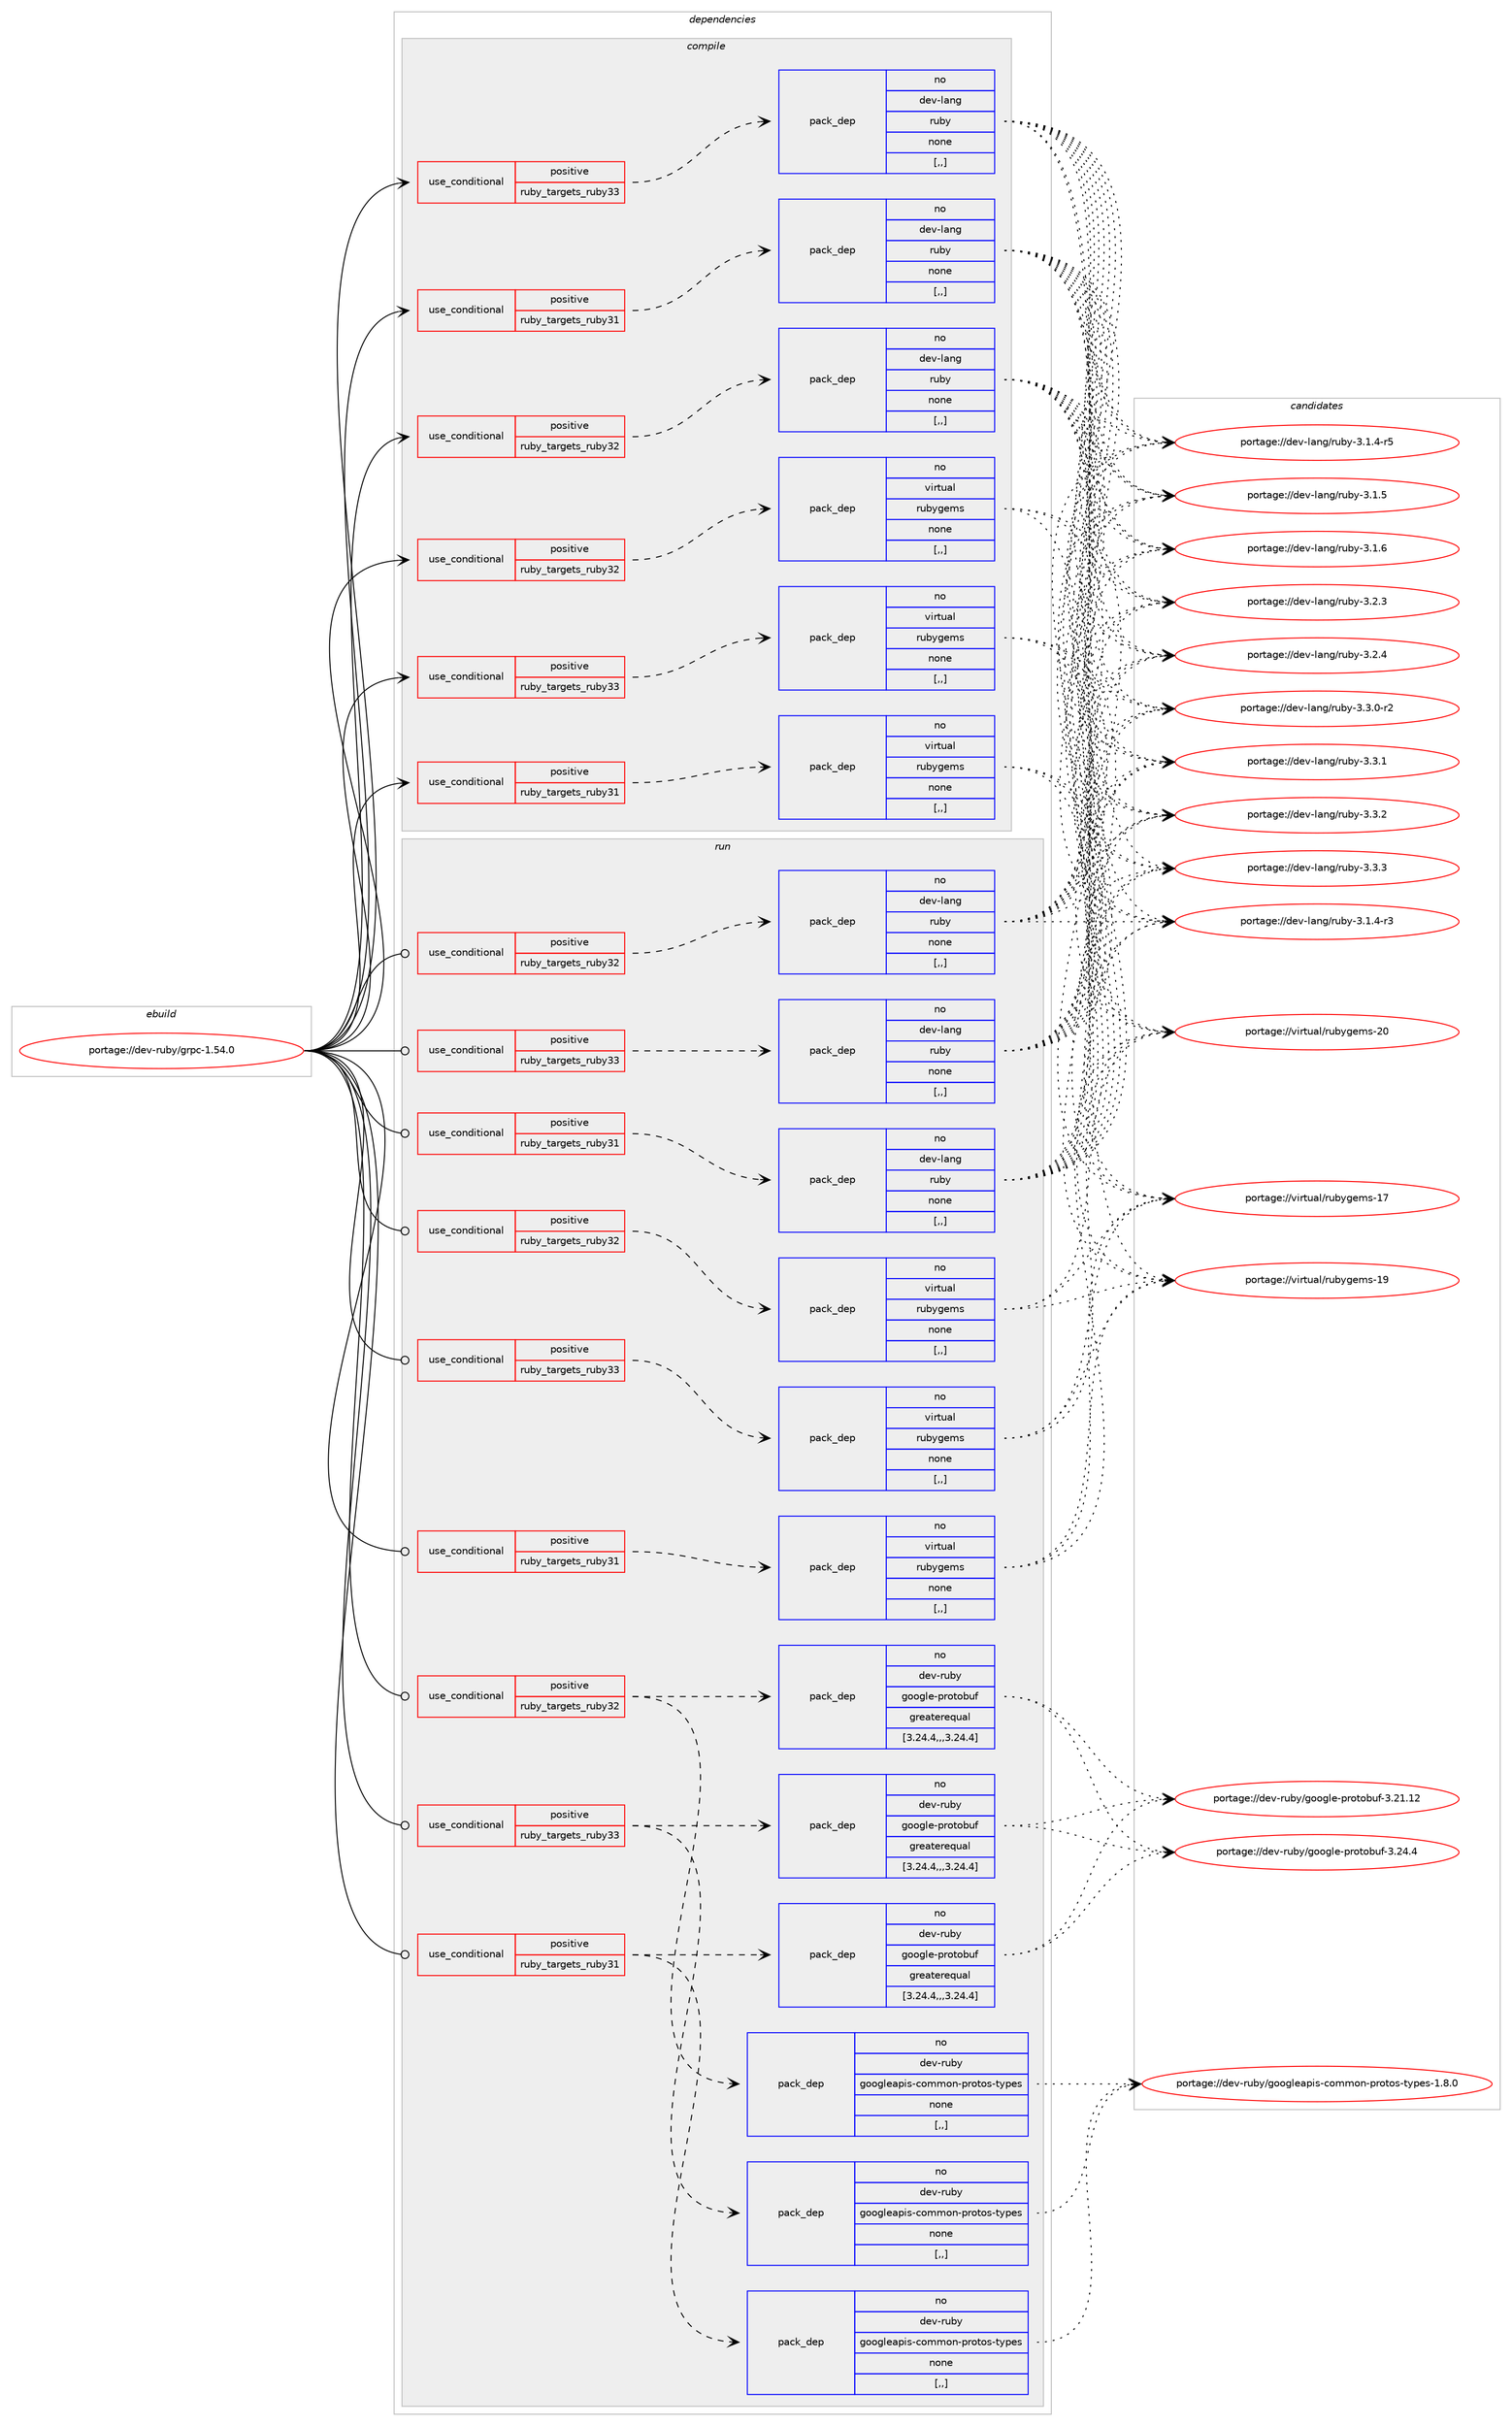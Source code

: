 digraph prolog {

# *************
# Graph options
# *************

newrank=true;
concentrate=true;
compound=true;
graph [rankdir=LR,fontname=Helvetica,fontsize=10,ranksep=1.5];#, ranksep=2.5, nodesep=0.2];
edge  [arrowhead=vee];
node  [fontname=Helvetica,fontsize=10];

# **********
# The ebuild
# **********

subgraph cluster_leftcol {
color=gray;
rank=same;
label=<<i>ebuild</i>>;
id [label="portage://dev-ruby/grpc-1.54.0", color=red, width=4, href="../dev-ruby/grpc-1.54.0.svg"];
}

# ****************
# The dependencies
# ****************

subgraph cluster_midcol {
color=gray;
label=<<i>dependencies</i>>;
subgraph cluster_compile {
fillcolor="#eeeeee";
style=filled;
label=<<i>compile</i>>;
subgraph cond47149 {
dependency181324 [label=<<TABLE BORDER="0" CELLBORDER="1" CELLSPACING="0" CELLPADDING="4"><TR><TD ROWSPAN="3" CELLPADDING="10">use_conditional</TD></TR><TR><TD>positive</TD></TR><TR><TD>ruby_targets_ruby31</TD></TR></TABLE>>, shape=none, color=red];
subgraph pack132878 {
dependency181325 [label=<<TABLE BORDER="0" CELLBORDER="1" CELLSPACING="0" CELLPADDING="4" WIDTH="220"><TR><TD ROWSPAN="6" CELLPADDING="30">pack_dep</TD></TR><TR><TD WIDTH="110">no</TD></TR><TR><TD>dev-lang</TD></TR><TR><TD>ruby</TD></TR><TR><TD>none</TD></TR><TR><TD>[,,]</TD></TR></TABLE>>, shape=none, color=blue];
}
dependency181324:e -> dependency181325:w [weight=20,style="dashed",arrowhead="vee"];
}
id:e -> dependency181324:w [weight=20,style="solid",arrowhead="vee"];
subgraph cond47150 {
dependency181326 [label=<<TABLE BORDER="0" CELLBORDER="1" CELLSPACING="0" CELLPADDING="4"><TR><TD ROWSPAN="3" CELLPADDING="10">use_conditional</TD></TR><TR><TD>positive</TD></TR><TR><TD>ruby_targets_ruby31</TD></TR></TABLE>>, shape=none, color=red];
subgraph pack132879 {
dependency181327 [label=<<TABLE BORDER="0" CELLBORDER="1" CELLSPACING="0" CELLPADDING="4" WIDTH="220"><TR><TD ROWSPAN="6" CELLPADDING="30">pack_dep</TD></TR><TR><TD WIDTH="110">no</TD></TR><TR><TD>virtual</TD></TR><TR><TD>rubygems</TD></TR><TR><TD>none</TD></TR><TR><TD>[,,]</TD></TR></TABLE>>, shape=none, color=blue];
}
dependency181326:e -> dependency181327:w [weight=20,style="dashed",arrowhead="vee"];
}
id:e -> dependency181326:w [weight=20,style="solid",arrowhead="vee"];
subgraph cond47151 {
dependency181328 [label=<<TABLE BORDER="0" CELLBORDER="1" CELLSPACING="0" CELLPADDING="4"><TR><TD ROWSPAN="3" CELLPADDING="10">use_conditional</TD></TR><TR><TD>positive</TD></TR><TR><TD>ruby_targets_ruby32</TD></TR></TABLE>>, shape=none, color=red];
subgraph pack132880 {
dependency181329 [label=<<TABLE BORDER="0" CELLBORDER="1" CELLSPACING="0" CELLPADDING="4" WIDTH="220"><TR><TD ROWSPAN="6" CELLPADDING="30">pack_dep</TD></TR><TR><TD WIDTH="110">no</TD></TR><TR><TD>dev-lang</TD></TR><TR><TD>ruby</TD></TR><TR><TD>none</TD></TR><TR><TD>[,,]</TD></TR></TABLE>>, shape=none, color=blue];
}
dependency181328:e -> dependency181329:w [weight=20,style="dashed",arrowhead="vee"];
}
id:e -> dependency181328:w [weight=20,style="solid",arrowhead="vee"];
subgraph cond47152 {
dependency181330 [label=<<TABLE BORDER="0" CELLBORDER="1" CELLSPACING="0" CELLPADDING="4"><TR><TD ROWSPAN="3" CELLPADDING="10">use_conditional</TD></TR><TR><TD>positive</TD></TR><TR><TD>ruby_targets_ruby32</TD></TR></TABLE>>, shape=none, color=red];
subgraph pack132881 {
dependency181331 [label=<<TABLE BORDER="0" CELLBORDER="1" CELLSPACING="0" CELLPADDING="4" WIDTH="220"><TR><TD ROWSPAN="6" CELLPADDING="30">pack_dep</TD></TR><TR><TD WIDTH="110">no</TD></TR><TR><TD>virtual</TD></TR><TR><TD>rubygems</TD></TR><TR><TD>none</TD></TR><TR><TD>[,,]</TD></TR></TABLE>>, shape=none, color=blue];
}
dependency181330:e -> dependency181331:w [weight=20,style="dashed",arrowhead="vee"];
}
id:e -> dependency181330:w [weight=20,style="solid",arrowhead="vee"];
subgraph cond47153 {
dependency181332 [label=<<TABLE BORDER="0" CELLBORDER="1" CELLSPACING="0" CELLPADDING="4"><TR><TD ROWSPAN="3" CELLPADDING="10">use_conditional</TD></TR><TR><TD>positive</TD></TR><TR><TD>ruby_targets_ruby33</TD></TR></TABLE>>, shape=none, color=red];
subgraph pack132882 {
dependency181333 [label=<<TABLE BORDER="0" CELLBORDER="1" CELLSPACING="0" CELLPADDING="4" WIDTH="220"><TR><TD ROWSPAN="6" CELLPADDING="30">pack_dep</TD></TR><TR><TD WIDTH="110">no</TD></TR><TR><TD>dev-lang</TD></TR><TR><TD>ruby</TD></TR><TR><TD>none</TD></TR><TR><TD>[,,]</TD></TR></TABLE>>, shape=none, color=blue];
}
dependency181332:e -> dependency181333:w [weight=20,style="dashed",arrowhead="vee"];
}
id:e -> dependency181332:w [weight=20,style="solid",arrowhead="vee"];
subgraph cond47154 {
dependency181334 [label=<<TABLE BORDER="0" CELLBORDER="1" CELLSPACING="0" CELLPADDING="4"><TR><TD ROWSPAN="3" CELLPADDING="10">use_conditional</TD></TR><TR><TD>positive</TD></TR><TR><TD>ruby_targets_ruby33</TD></TR></TABLE>>, shape=none, color=red];
subgraph pack132883 {
dependency181335 [label=<<TABLE BORDER="0" CELLBORDER="1" CELLSPACING="0" CELLPADDING="4" WIDTH="220"><TR><TD ROWSPAN="6" CELLPADDING="30">pack_dep</TD></TR><TR><TD WIDTH="110">no</TD></TR><TR><TD>virtual</TD></TR><TR><TD>rubygems</TD></TR><TR><TD>none</TD></TR><TR><TD>[,,]</TD></TR></TABLE>>, shape=none, color=blue];
}
dependency181334:e -> dependency181335:w [weight=20,style="dashed",arrowhead="vee"];
}
id:e -> dependency181334:w [weight=20,style="solid",arrowhead="vee"];
}
subgraph cluster_compileandrun {
fillcolor="#eeeeee";
style=filled;
label=<<i>compile and run</i>>;
}
subgraph cluster_run {
fillcolor="#eeeeee";
style=filled;
label=<<i>run</i>>;
subgraph cond47155 {
dependency181336 [label=<<TABLE BORDER="0" CELLBORDER="1" CELLSPACING="0" CELLPADDING="4"><TR><TD ROWSPAN="3" CELLPADDING="10">use_conditional</TD></TR><TR><TD>positive</TD></TR><TR><TD>ruby_targets_ruby31</TD></TR></TABLE>>, shape=none, color=red];
subgraph pack132884 {
dependency181337 [label=<<TABLE BORDER="0" CELLBORDER="1" CELLSPACING="0" CELLPADDING="4" WIDTH="220"><TR><TD ROWSPAN="6" CELLPADDING="30">pack_dep</TD></TR><TR><TD WIDTH="110">no</TD></TR><TR><TD>dev-lang</TD></TR><TR><TD>ruby</TD></TR><TR><TD>none</TD></TR><TR><TD>[,,]</TD></TR></TABLE>>, shape=none, color=blue];
}
dependency181336:e -> dependency181337:w [weight=20,style="dashed",arrowhead="vee"];
}
id:e -> dependency181336:w [weight=20,style="solid",arrowhead="odot"];
subgraph cond47156 {
dependency181338 [label=<<TABLE BORDER="0" CELLBORDER="1" CELLSPACING="0" CELLPADDING="4"><TR><TD ROWSPAN="3" CELLPADDING="10">use_conditional</TD></TR><TR><TD>positive</TD></TR><TR><TD>ruby_targets_ruby31</TD></TR></TABLE>>, shape=none, color=red];
subgraph pack132885 {
dependency181339 [label=<<TABLE BORDER="0" CELLBORDER="1" CELLSPACING="0" CELLPADDING="4" WIDTH="220"><TR><TD ROWSPAN="6" CELLPADDING="30">pack_dep</TD></TR><TR><TD WIDTH="110">no</TD></TR><TR><TD>dev-ruby</TD></TR><TR><TD>googleapis-common-protos-types</TD></TR><TR><TD>none</TD></TR><TR><TD>[,,]</TD></TR></TABLE>>, shape=none, color=blue];
}
dependency181338:e -> dependency181339:w [weight=20,style="dashed",arrowhead="vee"];
subgraph pack132886 {
dependency181340 [label=<<TABLE BORDER="0" CELLBORDER="1" CELLSPACING="0" CELLPADDING="4" WIDTH="220"><TR><TD ROWSPAN="6" CELLPADDING="30">pack_dep</TD></TR><TR><TD WIDTH="110">no</TD></TR><TR><TD>dev-ruby</TD></TR><TR><TD>google-protobuf</TD></TR><TR><TD>greaterequal</TD></TR><TR><TD>[3.24.4,,,3.24.4]</TD></TR></TABLE>>, shape=none, color=blue];
}
dependency181338:e -> dependency181340:w [weight=20,style="dashed",arrowhead="vee"];
}
id:e -> dependency181338:w [weight=20,style="solid",arrowhead="odot"];
subgraph cond47157 {
dependency181341 [label=<<TABLE BORDER="0" CELLBORDER="1" CELLSPACING="0" CELLPADDING="4"><TR><TD ROWSPAN="3" CELLPADDING="10">use_conditional</TD></TR><TR><TD>positive</TD></TR><TR><TD>ruby_targets_ruby31</TD></TR></TABLE>>, shape=none, color=red];
subgraph pack132887 {
dependency181342 [label=<<TABLE BORDER="0" CELLBORDER="1" CELLSPACING="0" CELLPADDING="4" WIDTH="220"><TR><TD ROWSPAN="6" CELLPADDING="30">pack_dep</TD></TR><TR><TD WIDTH="110">no</TD></TR><TR><TD>virtual</TD></TR><TR><TD>rubygems</TD></TR><TR><TD>none</TD></TR><TR><TD>[,,]</TD></TR></TABLE>>, shape=none, color=blue];
}
dependency181341:e -> dependency181342:w [weight=20,style="dashed",arrowhead="vee"];
}
id:e -> dependency181341:w [weight=20,style="solid",arrowhead="odot"];
subgraph cond47158 {
dependency181343 [label=<<TABLE BORDER="0" CELLBORDER="1" CELLSPACING="0" CELLPADDING="4"><TR><TD ROWSPAN="3" CELLPADDING="10">use_conditional</TD></TR><TR><TD>positive</TD></TR><TR><TD>ruby_targets_ruby32</TD></TR></TABLE>>, shape=none, color=red];
subgraph pack132888 {
dependency181344 [label=<<TABLE BORDER="0" CELLBORDER="1" CELLSPACING="0" CELLPADDING="4" WIDTH="220"><TR><TD ROWSPAN="6" CELLPADDING="30">pack_dep</TD></TR><TR><TD WIDTH="110">no</TD></TR><TR><TD>dev-lang</TD></TR><TR><TD>ruby</TD></TR><TR><TD>none</TD></TR><TR><TD>[,,]</TD></TR></TABLE>>, shape=none, color=blue];
}
dependency181343:e -> dependency181344:w [weight=20,style="dashed",arrowhead="vee"];
}
id:e -> dependency181343:w [weight=20,style="solid",arrowhead="odot"];
subgraph cond47159 {
dependency181345 [label=<<TABLE BORDER="0" CELLBORDER="1" CELLSPACING="0" CELLPADDING="4"><TR><TD ROWSPAN="3" CELLPADDING="10">use_conditional</TD></TR><TR><TD>positive</TD></TR><TR><TD>ruby_targets_ruby32</TD></TR></TABLE>>, shape=none, color=red];
subgraph pack132889 {
dependency181346 [label=<<TABLE BORDER="0" CELLBORDER="1" CELLSPACING="0" CELLPADDING="4" WIDTH="220"><TR><TD ROWSPAN="6" CELLPADDING="30">pack_dep</TD></TR><TR><TD WIDTH="110">no</TD></TR><TR><TD>dev-ruby</TD></TR><TR><TD>googleapis-common-protos-types</TD></TR><TR><TD>none</TD></TR><TR><TD>[,,]</TD></TR></TABLE>>, shape=none, color=blue];
}
dependency181345:e -> dependency181346:w [weight=20,style="dashed",arrowhead="vee"];
subgraph pack132890 {
dependency181347 [label=<<TABLE BORDER="0" CELLBORDER="1" CELLSPACING="0" CELLPADDING="4" WIDTH="220"><TR><TD ROWSPAN="6" CELLPADDING="30">pack_dep</TD></TR><TR><TD WIDTH="110">no</TD></TR><TR><TD>dev-ruby</TD></TR><TR><TD>google-protobuf</TD></TR><TR><TD>greaterequal</TD></TR><TR><TD>[3.24.4,,,3.24.4]</TD></TR></TABLE>>, shape=none, color=blue];
}
dependency181345:e -> dependency181347:w [weight=20,style="dashed",arrowhead="vee"];
}
id:e -> dependency181345:w [weight=20,style="solid",arrowhead="odot"];
subgraph cond47160 {
dependency181348 [label=<<TABLE BORDER="0" CELLBORDER="1" CELLSPACING="0" CELLPADDING="4"><TR><TD ROWSPAN="3" CELLPADDING="10">use_conditional</TD></TR><TR><TD>positive</TD></TR><TR><TD>ruby_targets_ruby32</TD></TR></TABLE>>, shape=none, color=red];
subgraph pack132891 {
dependency181349 [label=<<TABLE BORDER="0" CELLBORDER="1" CELLSPACING="0" CELLPADDING="4" WIDTH="220"><TR><TD ROWSPAN="6" CELLPADDING="30">pack_dep</TD></TR><TR><TD WIDTH="110">no</TD></TR><TR><TD>virtual</TD></TR><TR><TD>rubygems</TD></TR><TR><TD>none</TD></TR><TR><TD>[,,]</TD></TR></TABLE>>, shape=none, color=blue];
}
dependency181348:e -> dependency181349:w [weight=20,style="dashed",arrowhead="vee"];
}
id:e -> dependency181348:w [weight=20,style="solid",arrowhead="odot"];
subgraph cond47161 {
dependency181350 [label=<<TABLE BORDER="0" CELLBORDER="1" CELLSPACING="0" CELLPADDING="4"><TR><TD ROWSPAN="3" CELLPADDING="10">use_conditional</TD></TR><TR><TD>positive</TD></TR><TR><TD>ruby_targets_ruby33</TD></TR></TABLE>>, shape=none, color=red];
subgraph pack132892 {
dependency181351 [label=<<TABLE BORDER="0" CELLBORDER="1" CELLSPACING="0" CELLPADDING="4" WIDTH="220"><TR><TD ROWSPAN="6" CELLPADDING="30">pack_dep</TD></TR><TR><TD WIDTH="110">no</TD></TR><TR><TD>dev-lang</TD></TR><TR><TD>ruby</TD></TR><TR><TD>none</TD></TR><TR><TD>[,,]</TD></TR></TABLE>>, shape=none, color=blue];
}
dependency181350:e -> dependency181351:w [weight=20,style="dashed",arrowhead="vee"];
}
id:e -> dependency181350:w [weight=20,style="solid",arrowhead="odot"];
subgraph cond47162 {
dependency181352 [label=<<TABLE BORDER="0" CELLBORDER="1" CELLSPACING="0" CELLPADDING="4"><TR><TD ROWSPAN="3" CELLPADDING="10">use_conditional</TD></TR><TR><TD>positive</TD></TR><TR><TD>ruby_targets_ruby33</TD></TR></TABLE>>, shape=none, color=red];
subgraph pack132893 {
dependency181353 [label=<<TABLE BORDER="0" CELLBORDER="1" CELLSPACING="0" CELLPADDING="4" WIDTH="220"><TR><TD ROWSPAN="6" CELLPADDING="30">pack_dep</TD></TR><TR><TD WIDTH="110">no</TD></TR><TR><TD>dev-ruby</TD></TR><TR><TD>googleapis-common-protos-types</TD></TR><TR><TD>none</TD></TR><TR><TD>[,,]</TD></TR></TABLE>>, shape=none, color=blue];
}
dependency181352:e -> dependency181353:w [weight=20,style="dashed",arrowhead="vee"];
subgraph pack132894 {
dependency181354 [label=<<TABLE BORDER="0" CELLBORDER="1" CELLSPACING="0" CELLPADDING="4" WIDTH="220"><TR><TD ROWSPAN="6" CELLPADDING="30">pack_dep</TD></TR><TR><TD WIDTH="110">no</TD></TR><TR><TD>dev-ruby</TD></TR><TR><TD>google-protobuf</TD></TR><TR><TD>greaterequal</TD></TR><TR><TD>[3.24.4,,,3.24.4]</TD></TR></TABLE>>, shape=none, color=blue];
}
dependency181352:e -> dependency181354:w [weight=20,style="dashed",arrowhead="vee"];
}
id:e -> dependency181352:w [weight=20,style="solid",arrowhead="odot"];
subgraph cond47163 {
dependency181355 [label=<<TABLE BORDER="0" CELLBORDER="1" CELLSPACING="0" CELLPADDING="4"><TR><TD ROWSPAN="3" CELLPADDING="10">use_conditional</TD></TR><TR><TD>positive</TD></TR><TR><TD>ruby_targets_ruby33</TD></TR></TABLE>>, shape=none, color=red];
subgraph pack132895 {
dependency181356 [label=<<TABLE BORDER="0" CELLBORDER="1" CELLSPACING="0" CELLPADDING="4" WIDTH="220"><TR><TD ROWSPAN="6" CELLPADDING="30">pack_dep</TD></TR><TR><TD WIDTH="110">no</TD></TR><TR><TD>virtual</TD></TR><TR><TD>rubygems</TD></TR><TR><TD>none</TD></TR><TR><TD>[,,]</TD></TR></TABLE>>, shape=none, color=blue];
}
dependency181355:e -> dependency181356:w [weight=20,style="dashed",arrowhead="vee"];
}
id:e -> dependency181355:w [weight=20,style="solid",arrowhead="odot"];
}
}

# **************
# The candidates
# **************

subgraph cluster_choices {
rank=same;
color=gray;
label=<<i>candidates</i>>;

subgraph choice132878 {
color=black;
nodesep=1;
choice100101118451089711010347114117981214551464946524511451 [label="portage://dev-lang/ruby-3.1.4-r3", color=red, width=4,href="../dev-lang/ruby-3.1.4-r3.svg"];
choice100101118451089711010347114117981214551464946524511453 [label="portage://dev-lang/ruby-3.1.4-r5", color=red, width=4,href="../dev-lang/ruby-3.1.4-r5.svg"];
choice10010111845108971101034711411798121455146494653 [label="portage://dev-lang/ruby-3.1.5", color=red, width=4,href="../dev-lang/ruby-3.1.5.svg"];
choice10010111845108971101034711411798121455146494654 [label="portage://dev-lang/ruby-3.1.6", color=red, width=4,href="../dev-lang/ruby-3.1.6.svg"];
choice10010111845108971101034711411798121455146504651 [label="portage://dev-lang/ruby-3.2.3", color=red, width=4,href="../dev-lang/ruby-3.2.3.svg"];
choice10010111845108971101034711411798121455146504652 [label="portage://dev-lang/ruby-3.2.4", color=red, width=4,href="../dev-lang/ruby-3.2.4.svg"];
choice100101118451089711010347114117981214551465146484511450 [label="portage://dev-lang/ruby-3.3.0-r2", color=red, width=4,href="../dev-lang/ruby-3.3.0-r2.svg"];
choice10010111845108971101034711411798121455146514649 [label="portage://dev-lang/ruby-3.3.1", color=red, width=4,href="../dev-lang/ruby-3.3.1.svg"];
choice10010111845108971101034711411798121455146514650 [label="portage://dev-lang/ruby-3.3.2", color=red, width=4,href="../dev-lang/ruby-3.3.2.svg"];
choice10010111845108971101034711411798121455146514651 [label="portage://dev-lang/ruby-3.3.3", color=red, width=4,href="../dev-lang/ruby-3.3.3.svg"];
dependency181325:e -> choice100101118451089711010347114117981214551464946524511451:w [style=dotted,weight="100"];
dependency181325:e -> choice100101118451089711010347114117981214551464946524511453:w [style=dotted,weight="100"];
dependency181325:e -> choice10010111845108971101034711411798121455146494653:w [style=dotted,weight="100"];
dependency181325:e -> choice10010111845108971101034711411798121455146494654:w [style=dotted,weight="100"];
dependency181325:e -> choice10010111845108971101034711411798121455146504651:w [style=dotted,weight="100"];
dependency181325:e -> choice10010111845108971101034711411798121455146504652:w [style=dotted,weight="100"];
dependency181325:e -> choice100101118451089711010347114117981214551465146484511450:w [style=dotted,weight="100"];
dependency181325:e -> choice10010111845108971101034711411798121455146514649:w [style=dotted,weight="100"];
dependency181325:e -> choice10010111845108971101034711411798121455146514650:w [style=dotted,weight="100"];
dependency181325:e -> choice10010111845108971101034711411798121455146514651:w [style=dotted,weight="100"];
}
subgraph choice132879 {
color=black;
nodesep=1;
choice118105114116117971084711411798121103101109115454955 [label="portage://virtual/rubygems-17", color=red, width=4,href="../virtual/rubygems-17.svg"];
choice118105114116117971084711411798121103101109115454957 [label="portage://virtual/rubygems-19", color=red, width=4,href="../virtual/rubygems-19.svg"];
choice118105114116117971084711411798121103101109115455048 [label="portage://virtual/rubygems-20", color=red, width=4,href="../virtual/rubygems-20.svg"];
dependency181327:e -> choice118105114116117971084711411798121103101109115454955:w [style=dotted,weight="100"];
dependency181327:e -> choice118105114116117971084711411798121103101109115454957:w [style=dotted,weight="100"];
dependency181327:e -> choice118105114116117971084711411798121103101109115455048:w [style=dotted,weight="100"];
}
subgraph choice132880 {
color=black;
nodesep=1;
choice100101118451089711010347114117981214551464946524511451 [label="portage://dev-lang/ruby-3.1.4-r3", color=red, width=4,href="../dev-lang/ruby-3.1.4-r3.svg"];
choice100101118451089711010347114117981214551464946524511453 [label="portage://dev-lang/ruby-3.1.4-r5", color=red, width=4,href="../dev-lang/ruby-3.1.4-r5.svg"];
choice10010111845108971101034711411798121455146494653 [label="portage://dev-lang/ruby-3.1.5", color=red, width=4,href="../dev-lang/ruby-3.1.5.svg"];
choice10010111845108971101034711411798121455146494654 [label="portage://dev-lang/ruby-3.1.6", color=red, width=4,href="../dev-lang/ruby-3.1.6.svg"];
choice10010111845108971101034711411798121455146504651 [label="portage://dev-lang/ruby-3.2.3", color=red, width=4,href="../dev-lang/ruby-3.2.3.svg"];
choice10010111845108971101034711411798121455146504652 [label="portage://dev-lang/ruby-3.2.4", color=red, width=4,href="../dev-lang/ruby-3.2.4.svg"];
choice100101118451089711010347114117981214551465146484511450 [label="portage://dev-lang/ruby-3.3.0-r2", color=red, width=4,href="../dev-lang/ruby-3.3.0-r2.svg"];
choice10010111845108971101034711411798121455146514649 [label="portage://dev-lang/ruby-3.3.1", color=red, width=4,href="../dev-lang/ruby-3.3.1.svg"];
choice10010111845108971101034711411798121455146514650 [label="portage://dev-lang/ruby-3.3.2", color=red, width=4,href="../dev-lang/ruby-3.3.2.svg"];
choice10010111845108971101034711411798121455146514651 [label="portage://dev-lang/ruby-3.3.3", color=red, width=4,href="../dev-lang/ruby-3.3.3.svg"];
dependency181329:e -> choice100101118451089711010347114117981214551464946524511451:w [style=dotted,weight="100"];
dependency181329:e -> choice100101118451089711010347114117981214551464946524511453:w [style=dotted,weight="100"];
dependency181329:e -> choice10010111845108971101034711411798121455146494653:w [style=dotted,weight="100"];
dependency181329:e -> choice10010111845108971101034711411798121455146494654:w [style=dotted,weight="100"];
dependency181329:e -> choice10010111845108971101034711411798121455146504651:w [style=dotted,weight="100"];
dependency181329:e -> choice10010111845108971101034711411798121455146504652:w [style=dotted,weight="100"];
dependency181329:e -> choice100101118451089711010347114117981214551465146484511450:w [style=dotted,weight="100"];
dependency181329:e -> choice10010111845108971101034711411798121455146514649:w [style=dotted,weight="100"];
dependency181329:e -> choice10010111845108971101034711411798121455146514650:w [style=dotted,weight="100"];
dependency181329:e -> choice10010111845108971101034711411798121455146514651:w [style=dotted,weight="100"];
}
subgraph choice132881 {
color=black;
nodesep=1;
choice118105114116117971084711411798121103101109115454955 [label="portage://virtual/rubygems-17", color=red, width=4,href="../virtual/rubygems-17.svg"];
choice118105114116117971084711411798121103101109115454957 [label="portage://virtual/rubygems-19", color=red, width=4,href="../virtual/rubygems-19.svg"];
choice118105114116117971084711411798121103101109115455048 [label="portage://virtual/rubygems-20", color=red, width=4,href="../virtual/rubygems-20.svg"];
dependency181331:e -> choice118105114116117971084711411798121103101109115454955:w [style=dotted,weight="100"];
dependency181331:e -> choice118105114116117971084711411798121103101109115454957:w [style=dotted,weight="100"];
dependency181331:e -> choice118105114116117971084711411798121103101109115455048:w [style=dotted,weight="100"];
}
subgraph choice132882 {
color=black;
nodesep=1;
choice100101118451089711010347114117981214551464946524511451 [label="portage://dev-lang/ruby-3.1.4-r3", color=red, width=4,href="../dev-lang/ruby-3.1.4-r3.svg"];
choice100101118451089711010347114117981214551464946524511453 [label="portage://dev-lang/ruby-3.1.4-r5", color=red, width=4,href="../dev-lang/ruby-3.1.4-r5.svg"];
choice10010111845108971101034711411798121455146494653 [label="portage://dev-lang/ruby-3.1.5", color=red, width=4,href="../dev-lang/ruby-3.1.5.svg"];
choice10010111845108971101034711411798121455146494654 [label="portage://dev-lang/ruby-3.1.6", color=red, width=4,href="../dev-lang/ruby-3.1.6.svg"];
choice10010111845108971101034711411798121455146504651 [label="portage://dev-lang/ruby-3.2.3", color=red, width=4,href="../dev-lang/ruby-3.2.3.svg"];
choice10010111845108971101034711411798121455146504652 [label="portage://dev-lang/ruby-3.2.4", color=red, width=4,href="../dev-lang/ruby-3.2.4.svg"];
choice100101118451089711010347114117981214551465146484511450 [label="portage://dev-lang/ruby-3.3.0-r2", color=red, width=4,href="../dev-lang/ruby-3.3.0-r2.svg"];
choice10010111845108971101034711411798121455146514649 [label="portage://dev-lang/ruby-3.3.1", color=red, width=4,href="../dev-lang/ruby-3.3.1.svg"];
choice10010111845108971101034711411798121455146514650 [label="portage://dev-lang/ruby-3.3.2", color=red, width=4,href="../dev-lang/ruby-3.3.2.svg"];
choice10010111845108971101034711411798121455146514651 [label="portage://dev-lang/ruby-3.3.3", color=red, width=4,href="../dev-lang/ruby-3.3.3.svg"];
dependency181333:e -> choice100101118451089711010347114117981214551464946524511451:w [style=dotted,weight="100"];
dependency181333:e -> choice100101118451089711010347114117981214551464946524511453:w [style=dotted,weight="100"];
dependency181333:e -> choice10010111845108971101034711411798121455146494653:w [style=dotted,weight="100"];
dependency181333:e -> choice10010111845108971101034711411798121455146494654:w [style=dotted,weight="100"];
dependency181333:e -> choice10010111845108971101034711411798121455146504651:w [style=dotted,weight="100"];
dependency181333:e -> choice10010111845108971101034711411798121455146504652:w [style=dotted,weight="100"];
dependency181333:e -> choice100101118451089711010347114117981214551465146484511450:w [style=dotted,weight="100"];
dependency181333:e -> choice10010111845108971101034711411798121455146514649:w [style=dotted,weight="100"];
dependency181333:e -> choice10010111845108971101034711411798121455146514650:w [style=dotted,weight="100"];
dependency181333:e -> choice10010111845108971101034711411798121455146514651:w [style=dotted,weight="100"];
}
subgraph choice132883 {
color=black;
nodesep=1;
choice118105114116117971084711411798121103101109115454955 [label="portage://virtual/rubygems-17", color=red, width=4,href="../virtual/rubygems-17.svg"];
choice118105114116117971084711411798121103101109115454957 [label="portage://virtual/rubygems-19", color=red, width=4,href="../virtual/rubygems-19.svg"];
choice118105114116117971084711411798121103101109115455048 [label="portage://virtual/rubygems-20", color=red, width=4,href="../virtual/rubygems-20.svg"];
dependency181335:e -> choice118105114116117971084711411798121103101109115454955:w [style=dotted,weight="100"];
dependency181335:e -> choice118105114116117971084711411798121103101109115454957:w [style=dotted,weight="100"];
dependency181335:e -> choice118105114116117971084711411798121103101109115455048:w [style=dotted,weight="100"];
}
subgraph choice132884 {
color=black;
nodesep=1;
choice100101118451089711010347114117981214551464946524511451 [label="portage://dev-lang/ruby-3.1.4-r3", color=red, width=4,href="../dev-lang/ruby-3.1.4-r3.svg"];
choice100101118451089711010347114117981214551464946524511453 [label="portage://dev-lang/ruby-3.1.4-r5", color=red, width=4,href="../dev-lang/ruby-3.1.4-r5.svg"];
choice10010111845108971101034711411798121455146494653 [label="portage://dev-lang/ruby-3.1.5", color=red, width=4,href="../dev-lang/ruby-3.1.5.svg"];
choice10010111845108971101034711411798121455146494654 [label="portage://dev-lang/ruby-3.1.6", color=red, width=4,href="../dev-lang/ruby-3.1.6.svg"];
choice10010111845108971101034711411798121455146504651 [label="portage://dev-lang/ruby-3.2.3", color=red, width=4,href="../dev-lang/ruby-3.2.3.svg"];
choice10010111845108971101034711411798121455146504652 [label="portage://dev-lang/ruby-3.2.4", color=red, width=4,href="../dev-lang/ruby-3.2.4.svg"];
choice100101118451089711010347114117981214551465146484511450 [label="portage://dev-lang/ruby-3.3.0-r2", color=red, width=4,href="../dev-lang/ruby-3.3.0-r2.svg"];
choice10010111845108971101034711411798121455146514649 [label="portage://dev-lang/ruby-3.3.1", color=red, width=4,href="../dev-lang/ruby-3.3.1.svg"];
choice10010111845108971101034711411798121455146514650 [label="portage://dev-lang/ruby-3.3.2", color=red, width=4,href="../dev-lang/ruby-3.3.2.svg"];
choice10010111845108971101034711411798121455146514651 [label="portage://dev-lang/ruby-3.3.3", color=red, width=4,href="../dev-lang/ruby-3.3.3.svg"];
dependency181337:e -> choice100101118451089711010347114117981214551464946524511451:w [style=dotted,weight="100"];
dependency181337:e -> choice100101118451089711010347114117981214551464946524511453:w [style=dotted,weight="100"];
dependency181337:e -> choice10010111845108971101034711411798121455146494653:w [style=dotted,weight="100"];
dependency181337:e -> choice10010111845108971101034711411798121455146494654:w [style=dotted,weight="100"];
dependency181337:e -> choice10010111845108971101034711411798121455146504651:w [style=dotted,weight="100"];
dependency181337:e -> choice10010111845108971101034711411798121455146504652:w [style=dotted,weight="100"];
dependency181337:e -> choice100101118451089711010347114117981214551465146484511450:w [style=dotted,weight="100"];
dependency181337:e -> choice10010111845108971101034711411798121455146514649:w [style=dotted,weight="100"];
dependency181337:e -> choice10010111845108971101034711411798121455146514650:w [style=dotted,weight="100"];
dependency181337:e -> choice10010111845108971101034711411798121455146514651:w [style=dotted,weight="100"];
}
subgraph choice132885 {
color=black;
nodesep=1;
choice1001011184511411798121471031111111031081019711210511545991111091091111104511211411111611111545116121112101115454946564648 [label="portage://dev-ruby/googleapis-common-protos-types-1.8.0", color=red, width=4,href="../dev-ruby/googleapis-common-protos-types-1.8.0.svg"];
dependency181339:e -> choice1001011184511411798121471031111111031081019711210511545991111091091111104511211411111611111545116121112101115454946564648:w [style=dotted,weight="100"];
}
subgraph choice132886 {
color=black;
nodesep=1;
choice10010111845114117981214710311111110310810145112114111116111981171024551465049464950 [label="portage://dev-ruby/google-protobuf-3.21.12", color=red, width=4,href="../dev-ruby/google-protobuf-3.21.12.svg"];
choice100101118451141179812147103111111103108101451121141111161119811710245514650524652 [label="portage://dev-ruby/google-protobuf-3.24.4", color=red, width=4,href="../dev-ruby/google-protobuf-3.24.4.svg"];
dependency181340:e -> choice10010111845114117981214710311111110310810145112114111116111981171024551465049464950:w [style=dotted,weight="100"];
dependency181340:e -> choice100101118451141179812147103111111103108101451121141111161119811710245514650524652:w [style=dotted,weight="100"];
}
subgraph choice132887 {
color=black;
nodesep=1;
choice118105114116117971084711411798121103101109115454955 [label="portage://virtual/rubygems-17", color=red, width=4,href="../virtual/rubygems-17.svg"];
choice118105114116117971084711411798121103101109115454957 [label="portage://virtual/rubygems-19", color=red, width=4,href="../virtual/rubygems-19.svg"];
choice118105114116117971084711411798121103101109115455048 [label="portage://virtual/rubygems-20", color=red, width=4,href="../virtual/rubygems-20.svg"];
dependency181342:e -> choice118105114116117971084711411798121103101109115454955:w [style=dotted,weight="100"];
dependency181342:e -> choice118105114116117971084711411798121103101109115454957:w [style=dotted,weight="100"];
dependency181342:e -> choice118105114116117971084711411798121103101109115455048:w [style=dotted,weight="100"];
}
subgraph choice132888 {
color=black;
nodesep=1;
choice100101118451089711010347114117981214551464946524511451 [label="portage://dev-lang/ruby-3.1.4-r3", color=red, width=4,href="../dev-lang/ruby-3.1.4-r3.svg"];
choice100101118451089711010347114117981214551464946524511453 [label="portage://dev-lang/ruby-3.1.4-r5", color=red, width=4,href="../dev-lang/ruby-3.1.4-r5.svg"];
choice10010111845108971101034711411798121455146494653 [label="portage://dev-lang/ruby-3.1.5", color=red, width=4,href="../dev-lang/ruby-3.1.5.svg"];
choice10010111845108971101034711411798121455146494654 [label="portage://dev-lang/ruby-3.1.6", color=red, width=4,href="../dev-lang/ruby-3.1.6.svg"];
choice10010111845108971101034711411798121455146504651 [label="portage://dev-lang/ruby-3.2.3", color=red, width=4,href="../dev-lang/ruby-3.2.3.svg"];
choice10010111845108971101034711411798121455146504652 [label="portage://dev-lang/ruby-3.2.4", color=red, width=4,href="../dev-lang/ruby-3.2.4.svg"];
choice100101118451089711010347114117981214551465146484511450 [label="portage://dev-lang/ruby-3.3.0-r2", color=red, width=4,href="../dev-lang/ruby-3.3.0-r2.svg"];
choice10010111845108971101034711411798121455146514649 [label="portage://dev-lang/ruby-3.3.1", color=red, width=4,href="../dev-lang/ruby-3.3.1.svg"];
choice10010111845108971101034711411798121455146514650 [label="portage://dev-lang/ruby-3.3.2", color=red, width=4,href="../dev-lang/ruby-3.3.2.svg"];
choice10010111845108971101034711411798121455146514651 [label="portage://dev-lang/ruby-3.3.3", color=red, width=4,href="../dev-lang/ruby-3.3.3.svg"];
dependency181344:e -> choice100101118451089711010347114117981214551464946524511451:w [style=dotted,weight="100"];
dependency181344:e -> choice100101118451089711010347114117981214551464946524511453:w [style=dotted,weight="100"];
dependency181344:e -> choice10010111845108971101034711411798121455146494653:w [style=dotted,weight="100"];
dependency181344:e -> choice10010111845108971101034711411798121455146494654:w [style=dotted,weight="100"];
dependency181344:e -> choice10010111845108971101034711411798121455146504651:w [style=dotted,weight="100"];
dependency181344:e -> choice10010111845108971101034711411798121455146504652:w [style=dotted,weight="100"];
dependency181344:e -> choice100101118451089711010347114117981214551465146484511450:w [style=dotted,weight="100"];
dependency181344:e -> choice10010111845108971101034711411798121455146514649:w [style=dotted,weight="100"];
dependency181344:e -> choice10010111845108971101034711411798121455146514650:w [style=dotted,weight="100"];
dependency181344:e -> choice10010111845108971101034711411798121455146514651:w [style=dotted,weight="100"];
}
subgraph choice132889 {
color=black;
nodesep=1;
choice1001011184511411798121471031111111031081019711210511545991111091091111104511211411111611111545116121112101115454946564648 [label="portage://dev-ruby/googleapis-common-protos-types-1.8.0", color=red, width=4,href="../dev-ruby/googleapis-common-protos-types-1.8.0.svg"];
dependency181346:e -> choice1001011184511411798121471031111111031081019711210511545991111091091111104511211411111611111545116121112101115454946564648:w [style=dotted,weight="100"];
}
subgraph choice132890 {
color=black;
nodesep=1;
choice10010111845114117981214710311111110310810145112114111116111981171024551465049464950 [label="portage://dev-ruby/google-protobuf-3.21.12", color=red, width=4,href="../dev-ruby/google-protobuf-3.21.12.svg"];
choice100101118451141179812147103111111103108101451121141111161119811710245514650524652 [label="portage://dev-ruby/google-protobuf-3.24.4", color=red, width=4,href="../dev-ruby/google-protobuf-3.24.4.svg"];
dependency181347:e -> choice10010111845114117981214710311111110310810145112114111116111981171024551465049464950:w [style=dotted,weight="100"];
dependency181347:e -> choice100101118451141179812147103111111103108101451121141111161119811710245514650524652:w [style=dotted,weight="100"];
}
subgraph choice132891 {
color=black;
nodesep=1;
choice118105114116117971084711411798121103101109115454955 [label="portage://virtual/rubygems-17", color=red, width=4,href="../virtual/rubygems-17.svg"];
choice118105114116117971084711411798121103101109115454957 [label="portage://virtual/rubygems-19", color=red, width=4,href="../virtual/rubygems-19.svg"];
choice118105114116117971084711411798121103101109115455048 [label="portage://virtual/rubygems-20", color=red, width=4,href="../virtual/rubygems-20.svg"];
dependency181349:e -> choice118105114116117971084711411798121103101109115454955:w [style=dotted,weight="100"];
dependency181349:e -> choice118105114116117971084711411798121103101109115454957:w [style=dotted,weight="100"];
dependency181349:e -> choice118105114116117971084711411798121103101109115455048:w [style=dotted,weight="100"];
}
subgraph choice132892 {
color=black;
nodesep=1;
choice100101118451089711010347114117981214551464946524511451 [label="portage://dev-lang/ruby-3.1.4-r3", color=red, width=4,href="../dev-lang/ruby-3.1.4-r3.svg"];
choice100101118451089711010347114117981214551464946524511453 [label="portage://dev-lang/ruby-3.1.4-r5", color=red, width=4,href="../dev-lang/ruby-3.1.4-r5.svg"];
choice10010111845108971101034711411798121455146494653 [label="portage://dev-lang/ruby-3.1.5", color=red, width=4,href="../dev-lang/ruby-3.1.5.svg"];
choice10010111845108971101034711411798121455146494654 [label="portage://dev-lang/ruby-3.1.6", color=red, width=4,href="../dev-lang/ruby-3.1.6.svg"];
choice10010111845108971101034711411798121455146504651 [label="portage://dev-lang/ruby-3.2.3", color=red, width=4,href="../dev-lang/ruby-3.2.3.svg"];
choice10010111845108971101034711411798121455146504652 [label="portage://dev-lang/ruby-3.2.4", color=red, width=4,href="../dev-lang/ruby-3.2.4.svg"];
choice100101118451089711010347114117981214551465146484511450 [label="portage://dev-lang/ruby-3.3.0-r2", color=red, width=4,href="../dev-lang/ruby-3.3.0-r2.svg"];
choice10010111845108971101034711411798121455146514649 [label="portage://dev-lang/ruby-3.3.1", color=red, width=4,href="../dev-lang/ruby-3.3.1.svg"];
choice10010111845108971101034711411798121455146514650 [label="portage://dev-lang/ruby-3.3.2", color=red, width=4,href="../dev-lang/ruby-3.3.2.svg"];
choice10010111845108971101034711411798121455146514651 [label="portage://dev-lang/ruby-3.3.3", color=red, width=4,href="../dev-lang/ruby-3.3.3.svg"];
dependency181351:e -> choice100101118451089711010347114117981214551464946524511451:w [style=dotted,weight="100"];
dependency181351:e -> choice100101118451089711010347114117981214551464946524511453:w [style=dotted,weight="100"];
dependency181351:e -> choice10010111845108971101034711411798121455146494653:w [style=dotted,weight="100"];
dependency181351:e -> choice10010111845108971101034711411798121455146494654:w [style=dotted,weight="100"];
dependency181351:e -> choice10010111845108971101034711411798121455146504651:w [style=dotted,weight="100"];
dependency181351:e -> choice10010111845108971101034711411798121455146504652:w [style=dotted,weight="100"];
dependency181351:e -> choice100101118451089711010347114117981214551465146484511450:w [style=dotted,weight="100"];
dependency181351:e -> choice10010111845108971101034711411798121455146514649:w [style=dotted,weight="100"];
dependency181351:e -> choice10010111845108971101034711411798121455146514650:w [style=dotted,weight="100"];
dependency181351:e -> choice10010111845108971101034711411798121455146514651:w [style=dotted,weight="100"];
}
subgraph choice132893 {
color=black;
nodesep=1;
choice1001011184511411798121471031111111031081019711210511545991111091091111104511211411111611111545116121112101115454946564648 [label="portage://dev-ruby/googleapis-common-protos-types-1.8.0", color=red, width=4,href="../dev-ruby/googleapis-common-protos-types-1.8.0.svg"];
dependency181353:e -> choice1001011184511411798121471031111111031081019711210511545991111091091111104511211411111611111545116121112101115454946564648:w [style=dotted,weight="100"];
}
subgraph choice132894 {
color=black;
nodesep=1;
choice10010111845114117981214710311111110310810145112114111116111981171024551465049464950 [label="portage://dev-ruby/google-protobuf-3.21.12", color=red, width=4,href="../dev-ruby/google-protobuf-3.21.12.svg"];
choice100101118451141179812147103111111103108101451121141111161119811710245514650524652 [label="portage://dev-ruby/google-protobuf-3.24.4", color=red, width=4,href="../dev-ruby/google-protobuf-3.24.4.svg"];
dependency181354:e -> choice10010111845114117981214710311111110310810145112114111116111981171024551465049464950:w [style=dotted,weight="100"];
dependency181354:e -> choice100101118451141179812147103111111103108101451121141111161119811710245514650524652:w [style=dotted,weight="100"];
}
subgraph choice132895 {
color=black;
nodesep=1;
choice118105114116117971084711411798121103101109115454955 [label="portage://virtual/rubygems-17", color=red, width=4,href="../virtual/rubygems-17.svg"];
choice118105114116117971084711411798121103101109115454957 [label="portage://virtual/rubygems-19", color=red, width=4,href="../virtual/rubygems-19.svg"];
choice118105114116117971084711411798121103101109115455048 [label="portage://virtual/rubygems-20", color=red, width=4,href="../virtual/rubygems-20.svg"];
dependency181356:e -> choice118105114116117971084711411798121103101109115454955:w [style=dotted,weight="100"];
dependency181356:e -> choice118105114116117971084711411798121103101109115454957:w [style=dotted,weight="100"];
dependency181356:e -> choice118105114116117971084711411798121103101109115455048:w [style=dotted,weight="100"];
}
}

}
